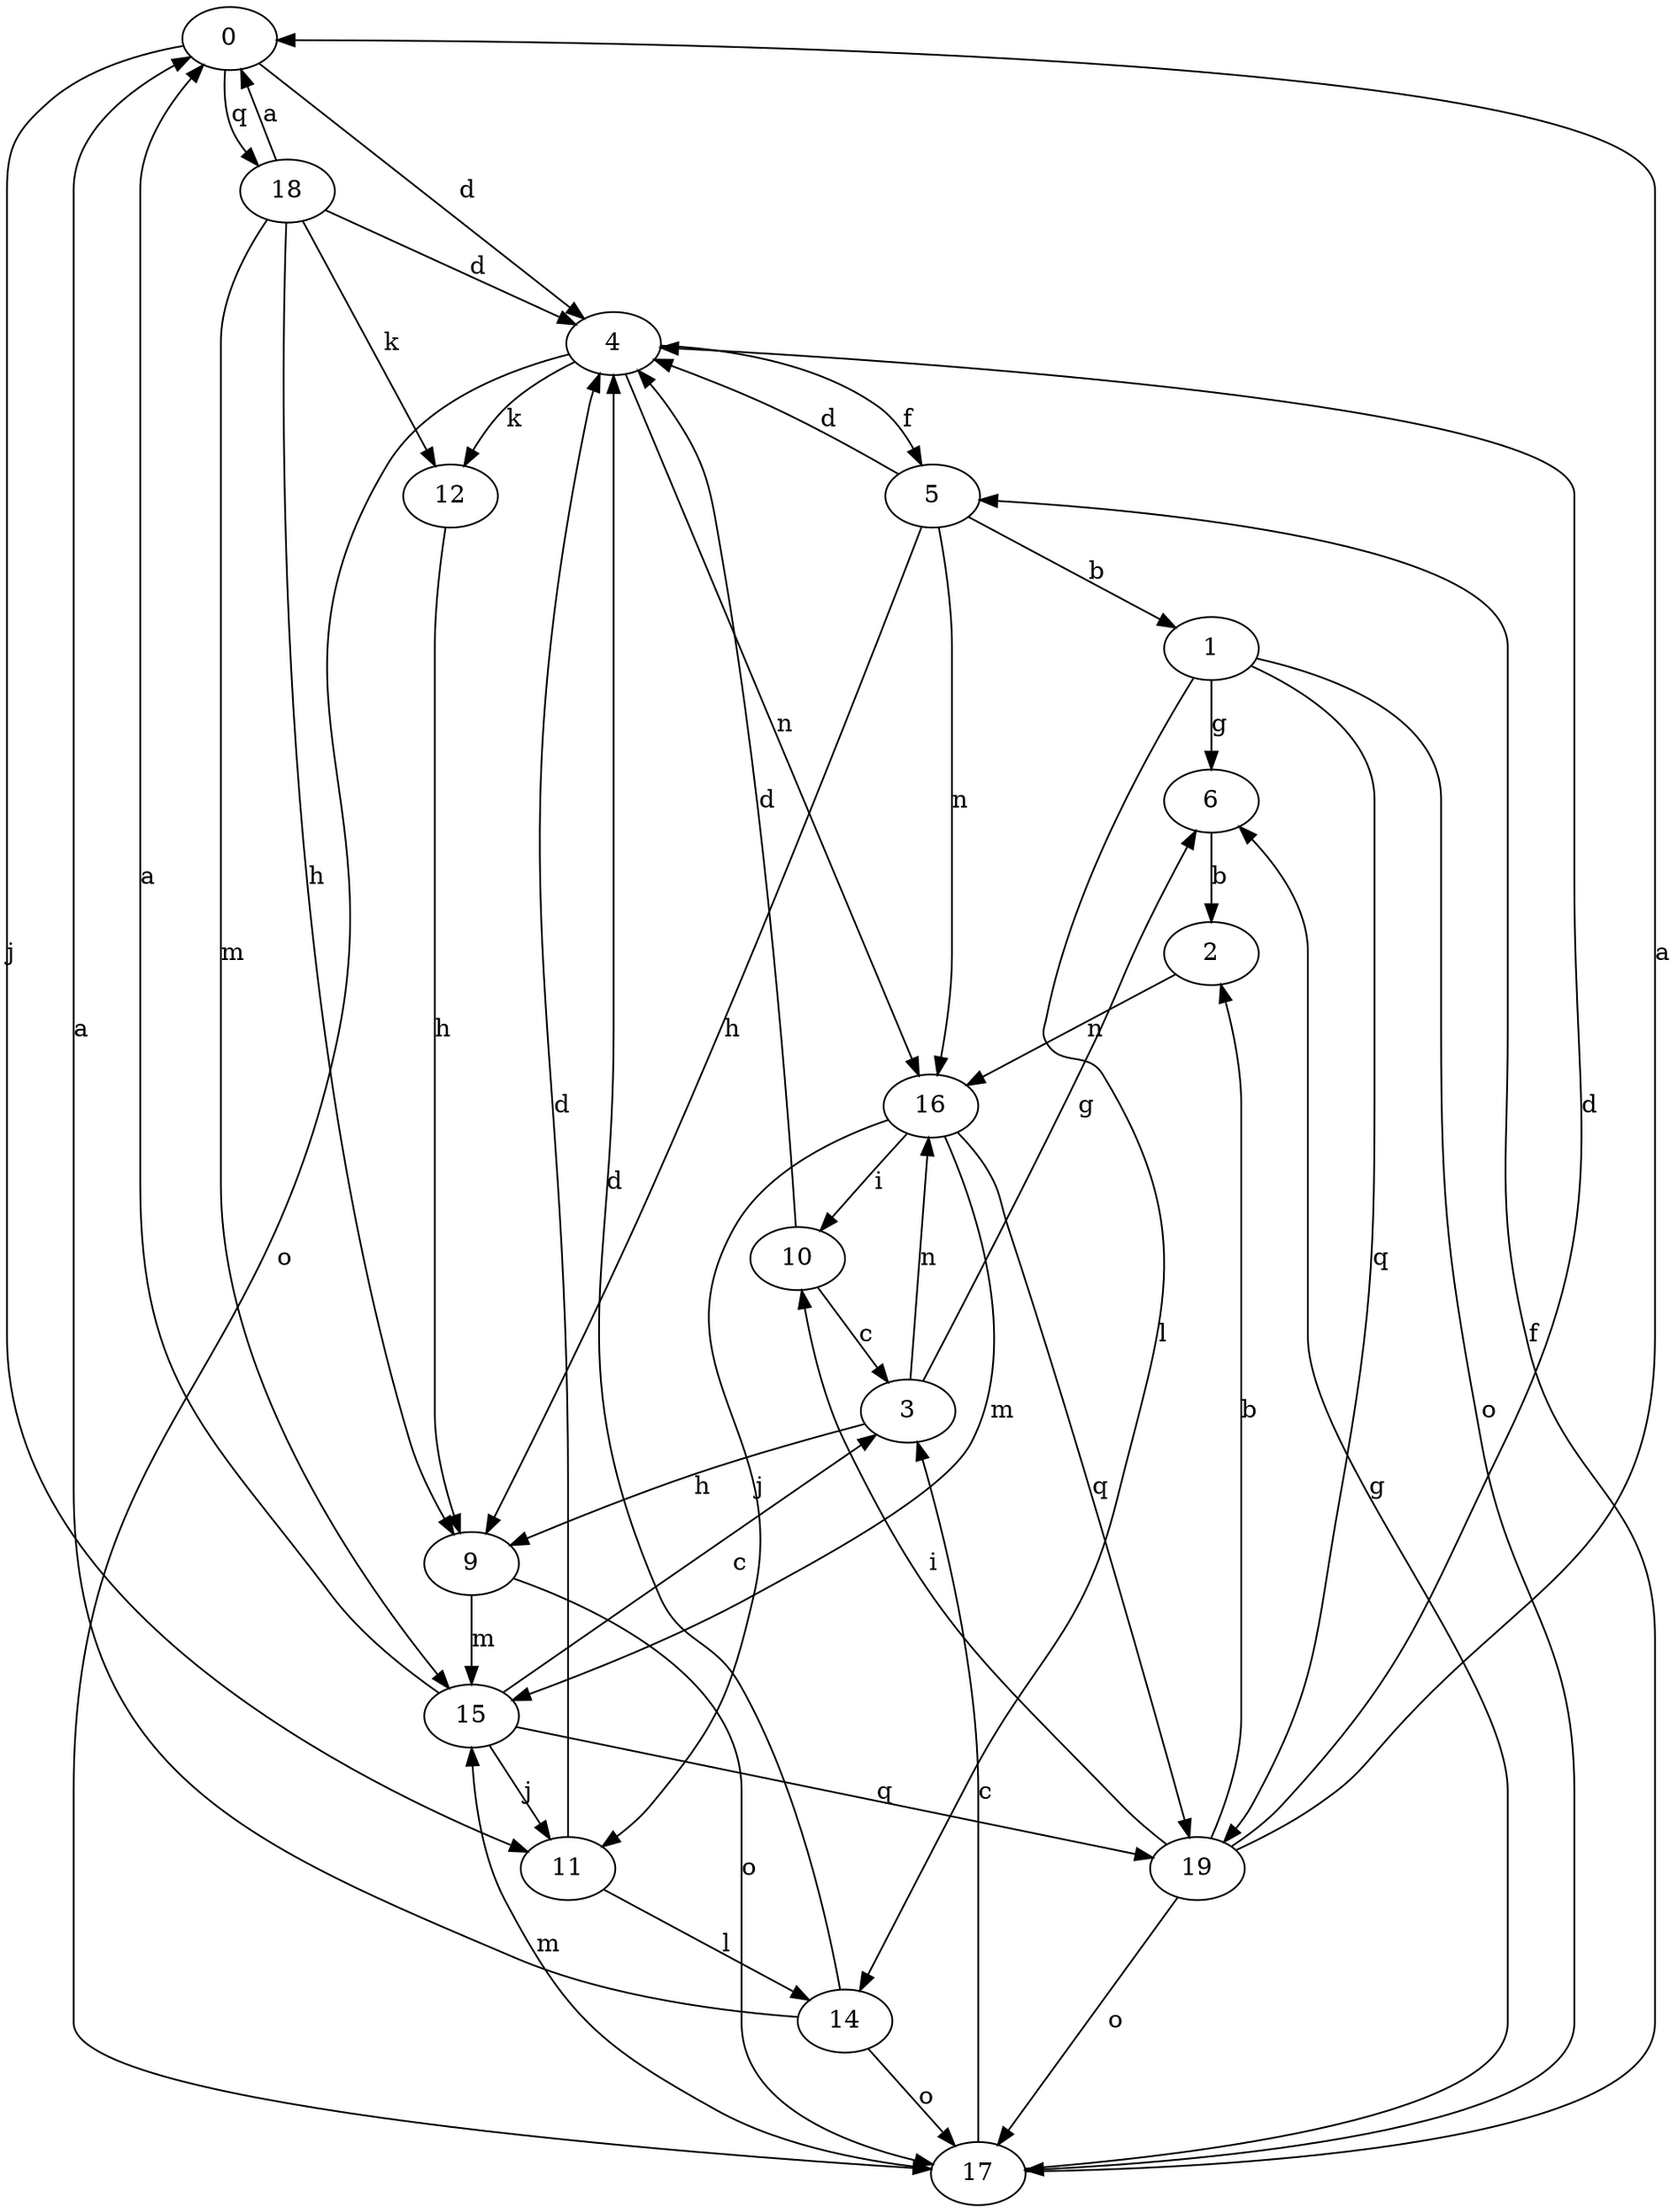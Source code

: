 strict digraph  {
0;
1;
2;
3;
4;
5;
6;
9;
10;
11;
12;
14;
15;
16;
17;
18;
19;
0 -> 4  [label=d];
0 -> 11  [label=j];
0 -> 18  [label=q];
1 -> 6  [label=g];
1 -> 14  [label=l];
1 -> 17  [label=o];
1 -> 19  [label=q];
2 -> 16  [label=n];
3 -> 6  [label=g];
3 -> 9  [label=h];
3 -> 16  [label=n];
4 -> 5  [label=f];
4 -> 12  [label=k];
4 -> 16  [label=n];
4 -> 17  [label=o];
5 -> 1  [label=b];
5 -> 4  [label=d];
5 -> 9  [label=h];
5 -> 16  [label=n];
6 -> 2  [label=b];
9 -> 15  [label=m];
9 -> 17  [label=o];
10 -> 3  [label=c];
10 -> 4  [label=d];
11 -> 4  [label=d];
11 -> 14  [label=l];
12 -> 9  [label=h];
14 -> 0  [label=a];
14 -> 4  [label=d];
14 -> 17  [label=o];
15 -> 0  [label=a];
15 -> 3  [label=c];
15 -> 11  [label=j];
15 -> 19  [label=q];
16 -> 10  [label=i];
16 -> 11  [label=j];
16 -> 15  [label=m];
16 -> 19  [label=q];
17 -> 3  [label=c];
17 -> 5  [label=f];
17 -> 6  [label=g];
17 -> 15  [label=m];
18 -> 0  [label=a];
18 -> 4  [label=d];
18 -> 9  [label=h];
18 -> 12  [label=k];
18 -> 15  [label=m];
19 -> 0  [label=a];
19 -> 2  [label=b];
19 -> 4  [label=d];
19 -> 10  [label=i];
19 -> 17  [label=o];
}
